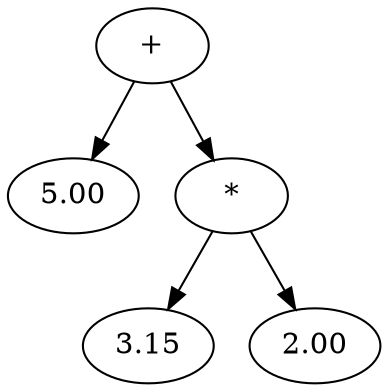 digraph tree {
 1 [label="+"];
 1 -> 2;
 2 [label="5.00"];
 1 -> 3;
 3 [label="*"];
 3 -> 6;
 6 [label="3.15"];
 3 -> 7;
 7 [label="2.00"];
}
